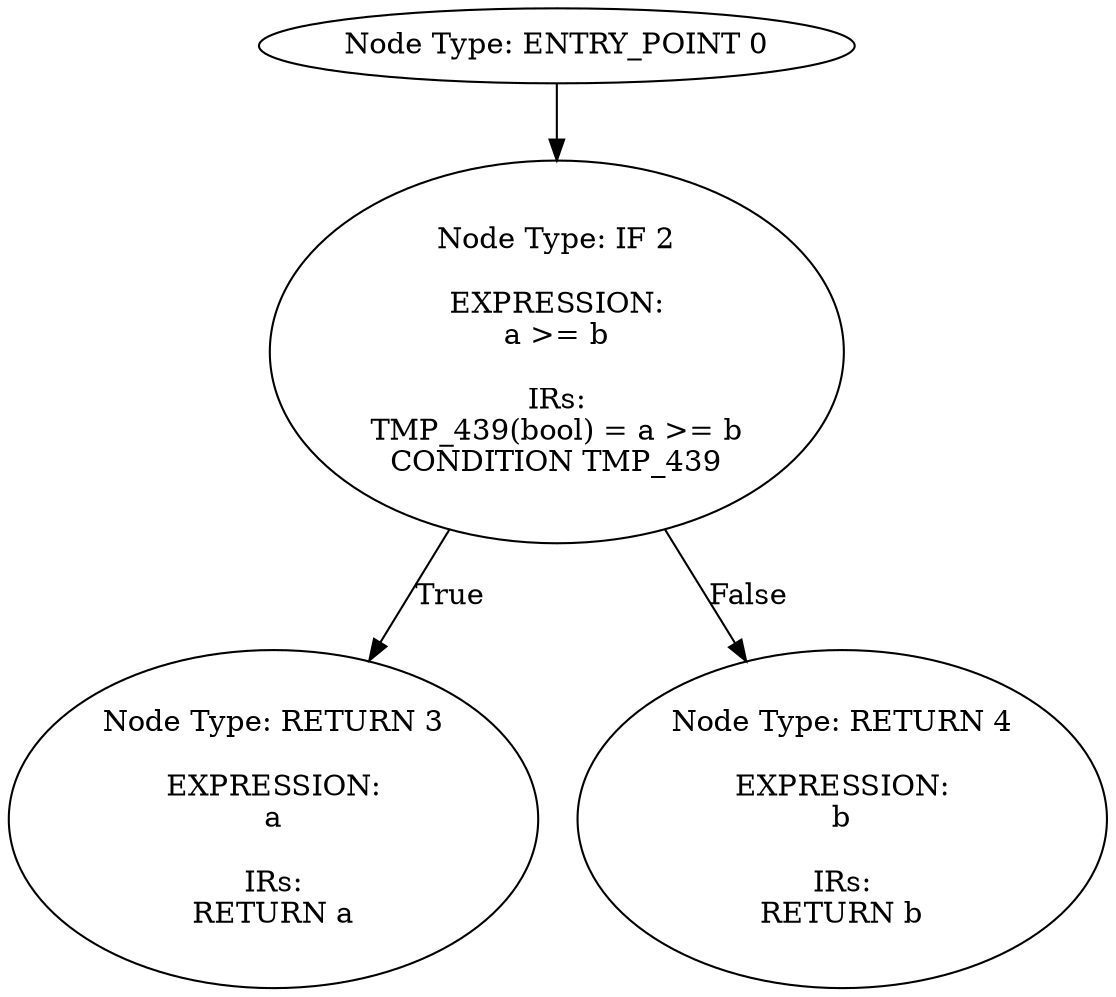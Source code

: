 digraph{
0[label="Node Type: ENTRY_POINT 0
"];
0->2;
2[label="Node Type: IF 2

EXPRESSION:
a >= b

IRs:
TMP_439(bool) = a >= b
CONDITION TMP_439"];
2->3[label="True"];
2->4[label="False"];
3[label="Node Type: RETURN 3

EXPRESSION:
a

IRs:
RETURN a"];
4[label="Node Type: RETURN 4

EXPRESSION:
b

IRs:
RETURN b"];
}
